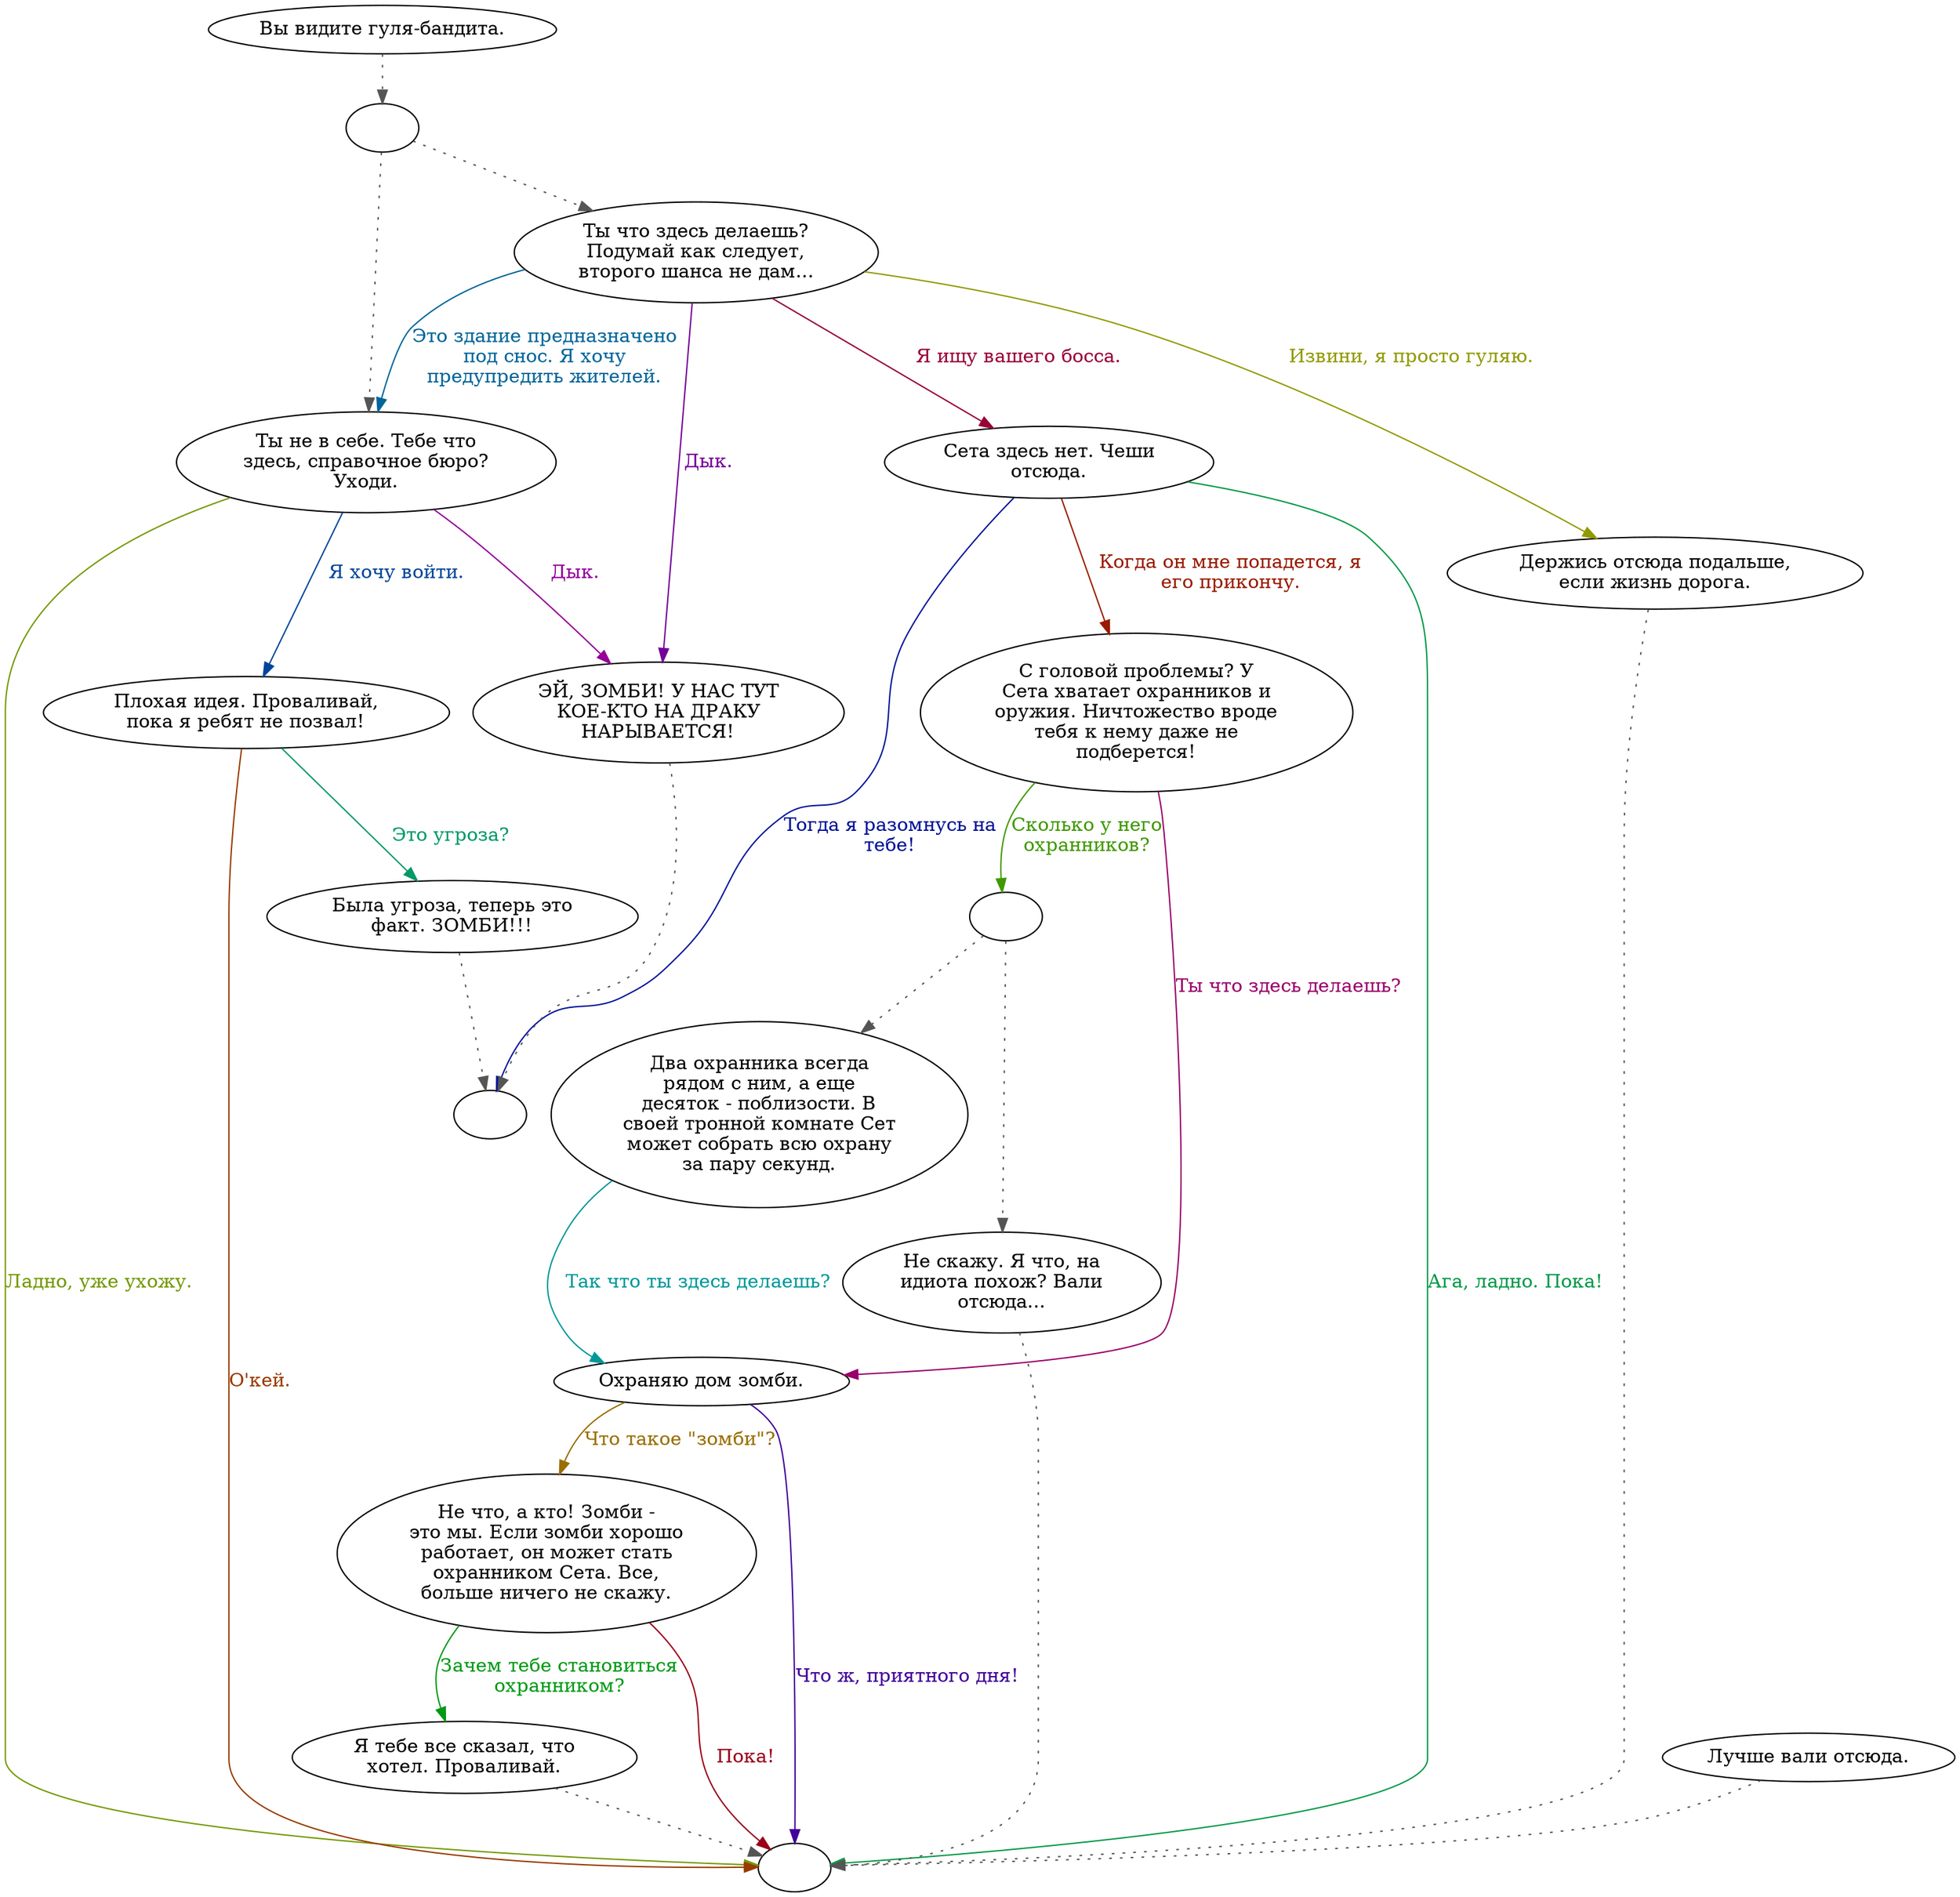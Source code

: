 digraph ganger {
  "start" [style=filled       fillcolor="#FFFFFF"       color="#000000"]
  "start" -> "do_dialogue" [style=dotted color="#555555"]
  "start" [label="Вы видите гуля-бандита."]
  "do_dialogue" [style=filled       fillcolor="#FFFFFF"       color="#000000"]
  "do_dialogue" -> "ghoul08" [style=dotted color="#555555"]
  "do_dialogue" -> "ghoul00" [style=dotted color="#555555"]
  "do_dialogue" [label=""]
  "ghoulend" [style=filled       fillcolor="#FFFFFF"       color="#000000"]
  "ghoulend" [label=""]
  "ghoulcbt" [style=filled       fillcolor="#FFFFFF"       color="#000000"]
  "ghoulcbt" [label=""]
  "ghoul00" [style=filled       fillcolor="#FFFFFF"       color="#000000"]
  "ghoul00" [label="Ты что здесь делаешь?\nПодумай как следует,\nвторого шанса не дам..."]
  "ghoul00" -> "ghoul01" [label="Я ищу вашего босса." color="#990038" fontcolor="#990038"]
  "ghoul00" -> "ghoul08" [label="Это здание предназначено\nпод снос. Я хочу\nпредупредить жителей." color="#006599" fontcolor="#006599"]
  "ghoul00" -> "ghoul11" [label="Извини, я просто гуляю." color="#919900" fontcolor="#919900"]
  "ghoul00" -> "ghoul12" [label="Дык." color="#740099" fontcolor="#740099"]
  "ghoul01" [style=filled       fillcolor="#FFFFFF"       color="#000000"]
  "ghoul01" [label="Сета здесь нет. Чеши\nотсюда."]
  "ghoul01" -> "ghoulend" [label="Ага, ладно. Пока!" color="#009947" fontcolor="#009947"]
  "ghoul01" -> "ghoul02" [label="Когда он мне попадется, я\nего прикончу." color="#991B00" fontcolor="#991B00"]
  "ghoul01" -> "ghoulcbt" [label="Тогда я разомнусь на\nтебе!" color="#001299" fontcolor="#001299"]
  "ghoul02" [style=filled       fillcolor="#FFFFFF"       color="#000000"]
  "ghoul02" [label="С головой проблемы? У\nСета хватает охранников и\nоружия. Ничтожество вроде\nтебя к нему даже не\nподберется!"]
  "ghoul02" -> "ghoul04" [label="Сколько у него\nохранников?" color="#3F9900" fontcolor="#3F9900"]
  "ghoul02" -> "ghoul05" [label="Ты что здесь делаешь?" color="#99006B" fontcolor="#99006B"]
  "ghoul03" [style=filled       fillcolor="#FFFFFF"       color="#000000"]
  "ghoul03" [label="Два охранника всегда\nрядом с ним, а еще\nдесяток - поблизости. В\nсвоей тронной комнате Сет\nможет собрать всю охрану\nза пару секунд."]
  "ghoul03" -> "ghoul05" [label="Так что ты здесь делаешь?" color="#009899" fontcolor="#009899"]
  "ghoul04" [style=filled       fillcolor="#FFFFFF"       color="#000000"]
  "ghoul04" -> "ghoul03" [style=dotted color="#555555"]
  "ghoul04" -> "ghoul04a" [style=dotted color="#555555"]
  "ghoul04" [label=""]
  "ghoul04a" [style=filled       fillcolor="#FFFFFF"       color="#000000"]
  "ghoul04a" -> "ghoulend" [style=dotted color="#555555"]
  "ghoul04a" [label="Не скажу. Я что, на\nидиота похож? Вали\nотсюда..."]
  "ghoul05" [style=filled       fillcolor="#FFFFFF"       color="#000000"]
  "ghoul05" [label="Охраняю дом зомби."]
  "ghoul05" -> "ghoul06" [label="Что такое \"зомби\"?" color="#996D00" fontcolor="#996D00"]
  "ghoul05" -> "ghoulend" [label="Что ж, приятного дня!" color="#410099" fontcolor="#410099"]
  "ghoul06" [style=filled       fillcolor="#FFFFFF"       color="#000000"]
  "ghoul06" [label="Не что, а кто! Зомби -\nэто мы. Если зомби хорошо\nработает, он может стать\nохранником Сета. Все,\nбольше ничего не скажу."]
  "ghoul06" -> "ghoul07" [label="Зачем тебе становиться\nохранником?" color="#009914" fontcolor="#009914"]
  "ghoul06" -> "ghoulend" [label="Пока!" color="#990018" fontcolor="#990018"]
  "ghoul07" [style=filled       fillcolor="#FFFFFF"       color="#000000"]
  "ghoul07" -> "ghoulend" [style=dotted color="#555555"]
  "ghoul07" [label="Я тебе все сказал, что\nхотел. Проваливай."]
  "ghoul08" [style=filled       fillcolor="#FFFFFF"       color="#000000"]
  "ghoul08" [label="Ты не в себе. Тебе что\nздесь, справочное бюро?\nУходи."]
  "ghoul08" -> "ghoul09" [label="Я хочу войти." color="#004599" fontcolor="#004599"]
  "ghoul08" -> "ghoulend" [label="Ладно, уже ухожу." color="#729900" fontcolor="#729900"]
  "ghoul08" -> "ghoul12" [label="Дык." color="#940099" fontcolor="#940099"]
  "ghoul09" [style=filled       fillcolor="#FFFFFF"       color="#000000"]
  "ghoul09" [label="Плохая идея. Проваливай,\nпока я ребят не позвал!"]
  "ghoul09" -> "ghoul10" [label="Это угроза?" color="#009967" fontcolor="#009967"]
  "ghoul09" -> "ghoulend" [label="О'кей." color="#993A00" fontcolor="#993A00"]
  "ghoul10" [style=filled       fillcolor="#FFFFFF"       color="#000000"]
  "ghoul10" -> "ghoulcbt" [style=dotted color="#555555"]
  "ghoul10" [label="Была угроза, теперь это\nфакт. ЗОМБИ!!!"]
  "ghoul11" [style=filled       fillcolor="#FFFFFF"       color="#000000"]
  "ghoul11" -> "ghoulend" [style=dotted color="#555555"]
  "ghoul11" [label="Держись отсюда подальше,\nесли жизнь дорога."]
  "ghoul12" [style=filled       fillcolor="#FFFFFF"       color="#000000"]
  "ghoul12" -> "ghoulcbt" [style=dotted color="#555555"]
  "ghoul12" [label="ЭЙ, ЗОМБИ! У НАС ТУТ\nКОЕ-КТО НА ДРАКУ\nНАРЫВАЕТСЯ!"]
  "ghoul13" [style=filled       fillcolor="#FFFFFF"       color="#000000"]
  "ghoul13" -> "ghoulend" [style=dotted color="#555555"]
  "ghoul13" [label="Лучше вали отсюда."]
}